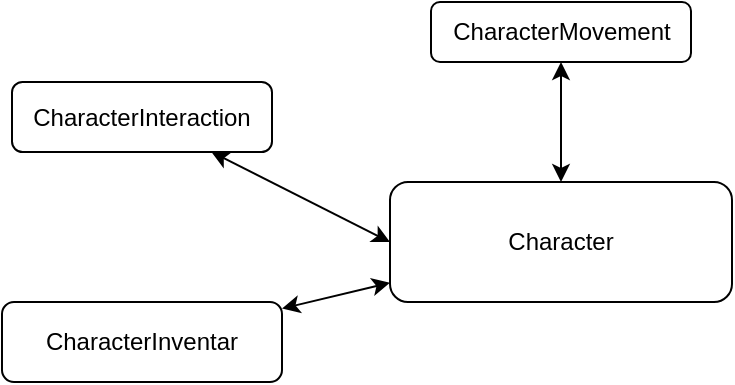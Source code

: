 <mxfile version="27.1.3">
  <diagram name="Page-1" id="qY-i7OW9PCoXoJsaEN07">
    <mxGraphModel dx="888" dy="434" grid="1" gridSize="10" guides="1" tooltips="1" connect="1" arrows="1" fold="1" page="1" pageScale="1" pageWidth="827" pageHeight="1169" math="0" shadow="0">
      <root>
        <mxCell id="0" />
        <mxCell id="1" parent="0" />
        <mxCell id="M_5AUtzERIHW0-Ll7NTF-9" style="edgeStyle=orthogonalEdgeStyle;rounded=0;orthogonalLoop=1;jettySize=auto;html=1;startArrow=classic;startFill=1;" edge="1" parent="1" source="M_5AUtzERIHW0-Ll7NTF-2" target="M_5AUtzERIHW0-Ll7NTF-5">
          <mxGeometry relative="1" as="geometry" />
        </mxCell>
        <mxCell id="M_5AUtzERIHW0-Ll7NTF-2" value="CharacterMovement" style="rounded=1;whiteSpace=wrap;html=1;" vertex="1" parent="1">
          <mxGeometry x="369.5" y="110" width="130" height="30" as="geometry" />
        </mxCell>
        <mxCell id="M_5AUtzERIHW0-Ll7NTF-6" style="rounded=0;orthogonalLoop=1;jettySize=auto;html=1;entryX=0;entryY=0.5;entryDx=0;entryDy=0;startArrow=classic;startFill=1;" edge="1" parent="1" source="M_5AUtzERIHW0-Ll7NTF-3" target="M_5AUtzERIHW0-Ll7NTF-5">
          <mxGeometry relative="1" as="geometry" />
        </mxCell>
        <mxCell id="M_5AUtzERIHW0-Ll7NTF-3" value="CharacterInteraction" style="rounded=1;whiteSpace=wrap;html=1;" vertex="1" parent="1">
          <mxGeometry x="160" y="150" width="130" height="35" as="geometry" />
        </mxCell>
        <mxCell id="M_5AUtzERIHW0-Ll7NTF-8" style="rounded=0;orthogonalLoop=1;jettySize=auto;html=1;startArrow=classic;startFill=1;" edge="1" parent="1" source="M_5AUtzERIHW0-Ll7NTF-4" target="M_5AUtzERIHW0-Ll7NTF-5">
          <mxGeometry relative="1" as="geometry" />
        </mxCell>
        <mxCell id="M_5AUtzERIHW0-Ll7NTF-4" value="CharacterInventar" style="rounded=1;whiteSpace=wrap;html=1;" vertex="1" parent="1">
          <mxGeometry x="155" y="260" width="140" height="40" as="geometry" />
        </mxCell>
        <mxCell id="M_5AUtzERIHW0-Ll7NTF-5" value="Character" style="rounded=1;whiteSpace=wrap;html=1;" vertex="1" parent="1">
          <mxGeometry x="349" y="200" width="171" height="60" as="geometry" />
        </mxCell>
      </root>
    </mxGraphModel>
  </diagram>
</mxfile>
